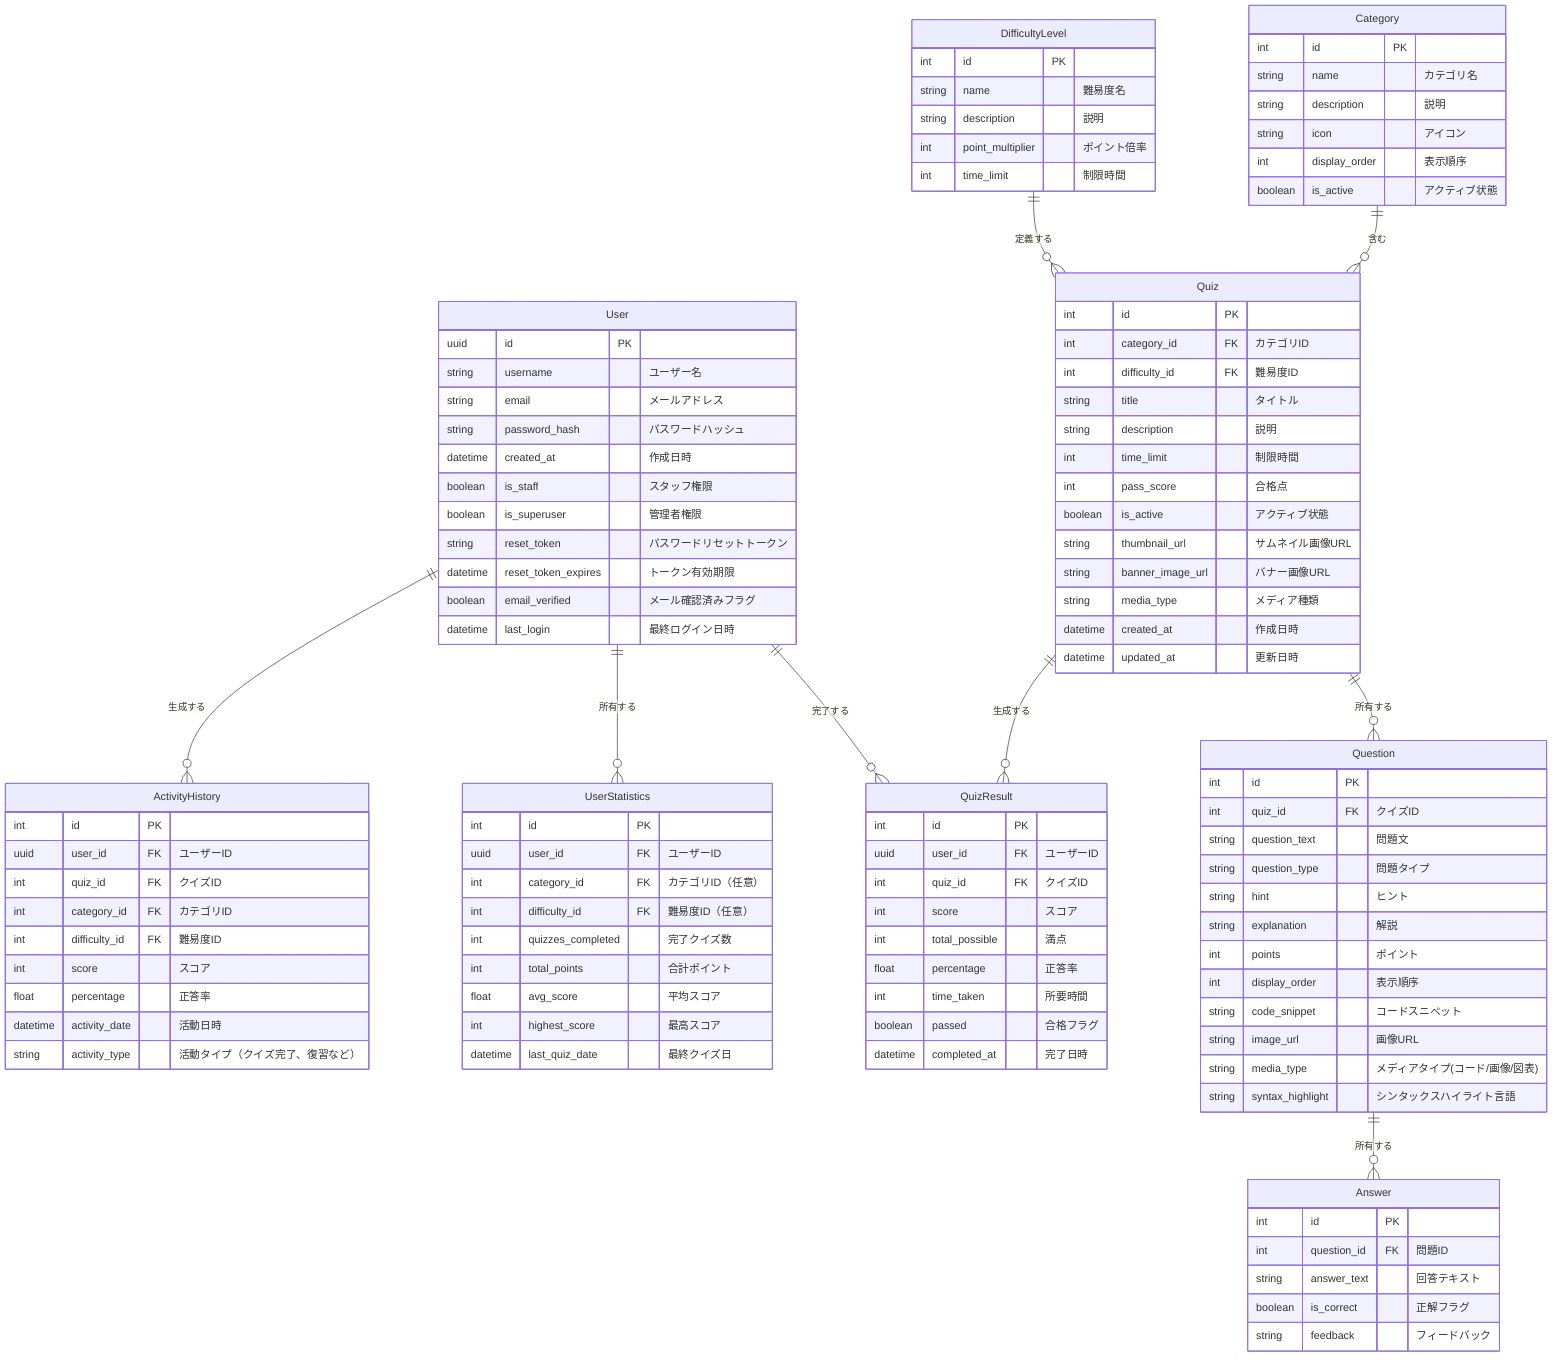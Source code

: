 erDiagram
    User ||--o{ QuizResult : "完了する"
    User ||--o{ UserStatistics : "所有する"
    User ||--o{ ActivityHistory : "生成する"
    Category ||--o{ Quiz : "含む"
    DifficultyLevel ||--o{ Quiz : "定義する"
    Quiz ||--o{ Question : "所有する"
    Question ||--o{ Answer : "所有する"
    Quiz ||--o{ QuizResult : "生成する"
    
    User {
        uuid id PK
        string username "ユーザー名"
        string email "メールアドレス"
        string password_hash "パスワードハッシュ"
        datetime created_at "作成日時"
        boolean is_staff "スタッフ権限"
        boolean is_superuser "管理者権限"
        string reset_token "パスワードリセットトークン"
        datetime reset_token_expires "トークン有効期限"
        boolean email_verified "メール確認済みフラグ"
        datetime last_login "最終ログイン日時"
    }
    
    Category {
        int id PK
        string name "カテゴリ名"
        string description "説明"
        string icon "アイコン"
        int display_order "表示順序"
        boolean is_active "アクティブ状態"
    }
    
    DifficultyLevel {
        int id PK
        string name "難易度名"
        string description "説明"
        int point_multiplier "ポイント倍率"
        int time_limit "制限時間"
    }
    
    Quiz {
        int id PK
        int category_id FK "カテゴリID"
        int difficulty_id FK "難易度ID"
        string title "タイトル"
        string description "説明"
        int time_limit "制限時間"
        int pass_score "合格点"
        boolean is_active "アクティブ状態"
        string thumbnail_url "サムネイル画像URL"
        string banner_image_url "バナー画像URL"
        string media_type "メディア種類"
        datetime created_at "作成日時"
        datetime updated_at "更新日時"
    }
    
    Question {
        int id PK
        int quiz_id FK "クイズID"
        string question_text "問題文"
        string question_type "問題タイプ"
        string hint "ヒント"
        string explanation "解説"
        int points "ポイント"
        int display_order "表示順序"
        string code_snippet "コードスニペット"
        string image_url "画像URL"
        string media_type "メディアタイプ(コード/画像/図表)"
        string syntax_highlight "シンタックスハイライト言語"
    }
    
    Answer {
        int id PK
        int question_id FK "問題ID"
        string answer_text "回答テキスト"
        boolean is_correct "正解フラグ"
        string feedback "フィードバック"
    }
    
    QuizResult {
        int id PK
        uuid user_id FK "ユーザーID"
        int quiz_id FK "クイズID"
        int score "スコア"
        int total_possible "満点"
        float percentage "正答率"
        int time_taken "所要時間"
        boolean passed "合格フラグ"
        datetime completed_at "完了日時"
    }
    
    UserStatistics {
        int id PK
        uuid user_id FK "ユーザーID"
        int category_id FK "カテゴリID（任意）"
        int difficulty_id FK "難易度ID（任意）"
        int quizzes_completed "完了クイズ数"
        int total_points "合計ポイント"
        float avg_score "平均スコア"
        int highest_score "最高スコア"
        datetime last_quiz_date "最終クイズ日"
    }
    
    ActivityHistory {
        int id PK
        uuid user_id FK "ユーザーID"
        int quiz_id FK "クイズID"
        int category_id FK "カテゴリID"
        int difficulty_id FK "難易度ID"
        int score "スコア"
        float percentage "正答率"
        datetime activity_date "活動日時"
        string activity_type "活動タイプ（クイズ完了、復習など）"
    }